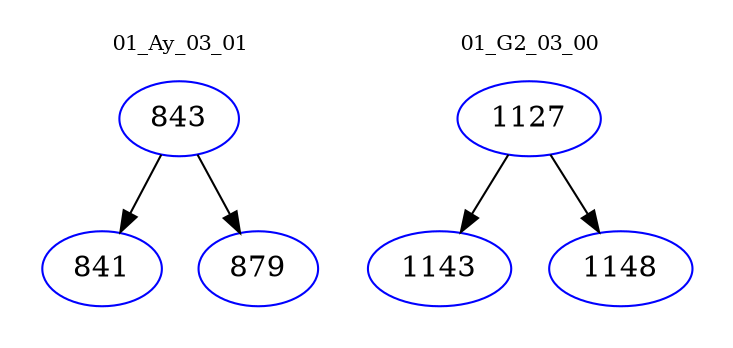 digraph{
subgraph cluster_0 {
color = white
label = "01_Ay_03_01";
fontsize=10;
T0_843 [label="843", color="blue"]
T0_843 -> T0_841 [color="black"]
T0_841 [label="841", color="blue"]
T0_843 -> T0_879 [color="black"]
T0_879 [label="879", color="blue"]
}
subgraph cluster_1 {
color = white
label = "01_G2_03_00";
fontsize=10;
T1_1127 [label="1127", color="blue"]
T1_1127 -> T1_1143 [color="black"]
T1_1143 [label="1143", color="blue"]
T1_1127 -> T1_1148 [color="black"]
T1_1148 [label="1148", color="blue"]
}
}
